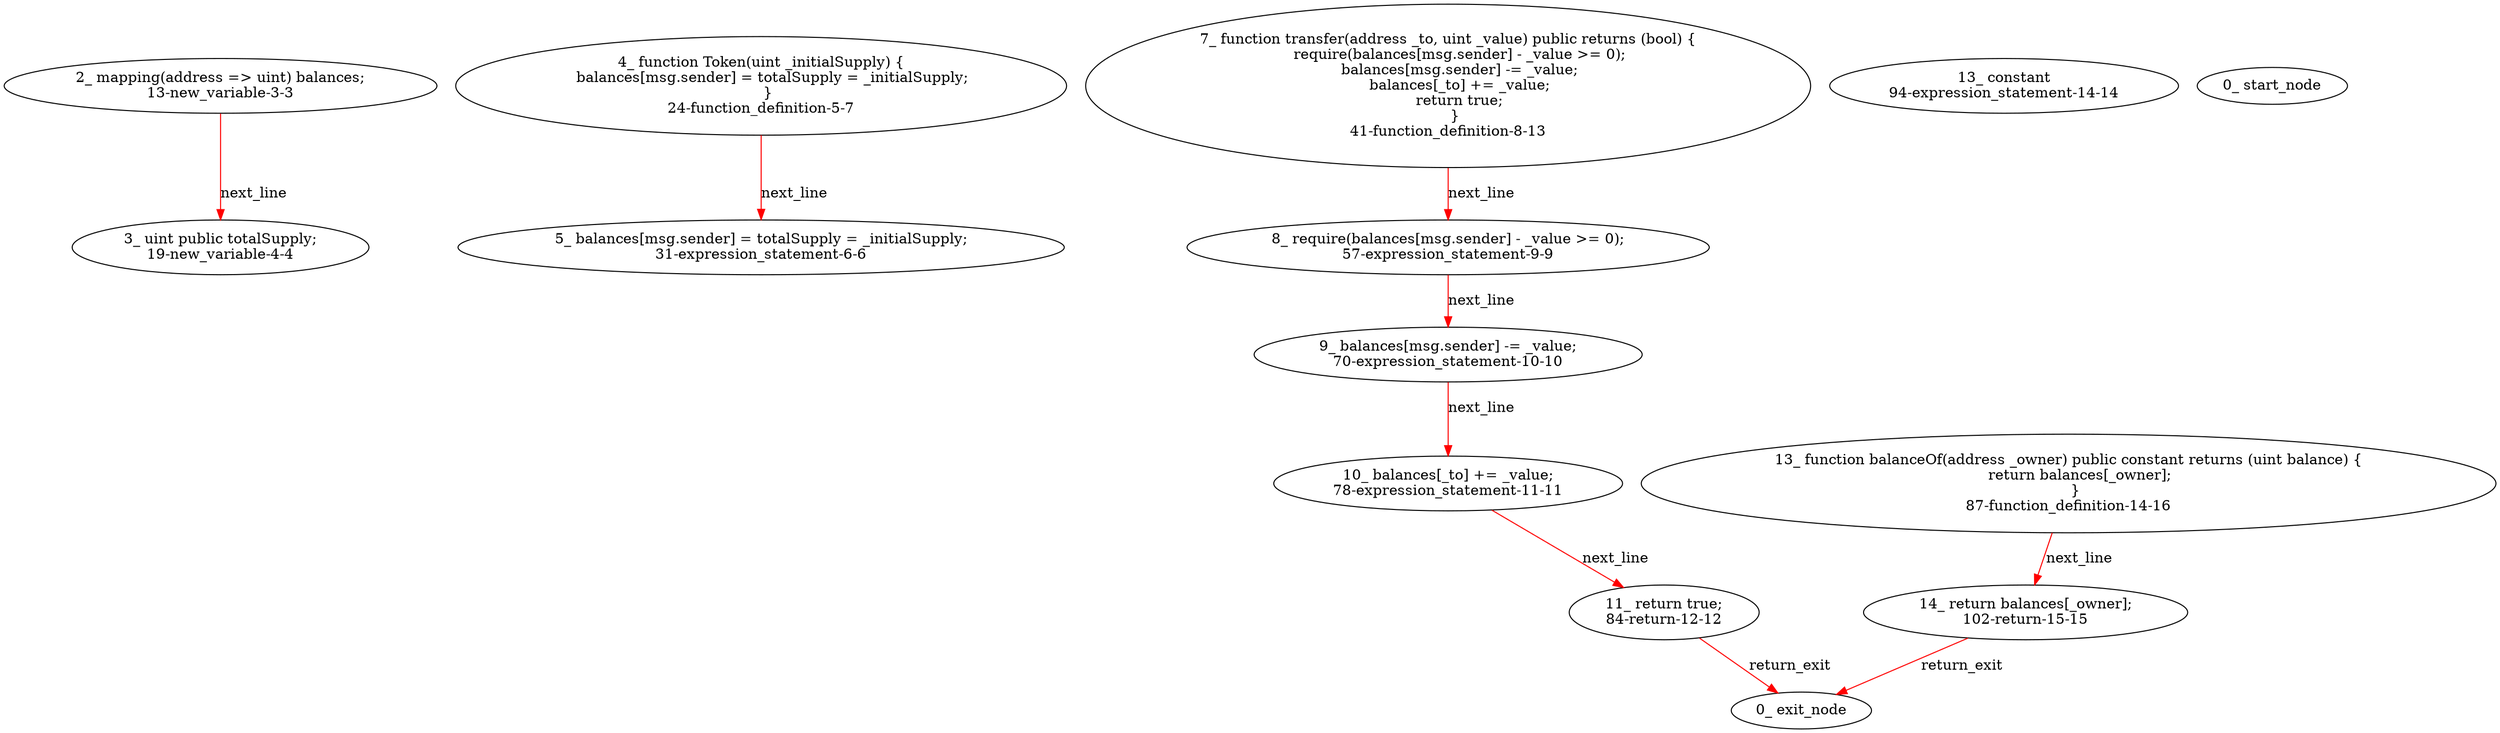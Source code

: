 digraph  {
13 [label="2_ mapping(address => uint) balances;\n13-new_variable-3-3", method="", type_label=new_variable];
19 [label="3_ uint public totalSupply;\n19-new_variable-4-4", method="", type_label=new_variable];
24 [label="4_ function Token(uint _initialSupply) {\n     balances[msg.sender] = totalSupply = _initialSupply;\n   }\n24-function_definition-5-7", method="Token(uint _initialSupply)", type_label=function_definition];
31 [label="5_ balances[msg.sender] = totalSupply = _initialSupply;\n31-expression_statement-6-6", method="Token(uint _initialSupply)", type_label=expression_statement];
41 [label="7_ function transfer(address _to, uint _value) public returns (bool) {\n     require(balances[msg.sender] - _value >= 0);\n     balances[msg.sender] -= _value;\n     balances[_to] += _value;\n     return true;\n   }\n41-function_definition-8-13", method="transfer(address _to,uint _value)", type_label=function_definition];
57 [label="8_ require(balances[msg.sender] - _value >= 0);\n57-expression_statement-9-9", method="transfer(address _to,uint _value)", type_label=expression_statement];
70 [label="9_ balances[msg.sender] -= _value;\n70-expression_statement-10-10", method="transfer(address _to,uint _value)", type_label=expression_statement];
78 [label="10_ balances[_to] += _value;\n78-expression_statement-11-11", method="transfer(address _to,uint _value)", type_label=expression_statement];
84 [label="11_ return true;\n84-return-12-12", method="transfer(address _to,uint _value)", type_label=return];
87 [label="13_ function balanceOf(address _owner) public constant returns (uint balance) {\n     return balances[_owner];\n   }\n87-function_definition-14-16", method="balanceOf(address _owner)", type_label=function_definition];
94 [label="13_ constant\n94-expression_statement-14-14", method="balanceOf(address _owner)", type_label=expression_statement];
102 [label="14_ return balances[_owner];\n102-return-15-15", method="balanceOf(address _owner)", type_label=return];
1 [label="0_ start_node", method="", type_label=start];
2 [label="0_ exit_node", method="", type_label=exit];
13 -> 19  [color=red, controlflow_type=next_line, edge_type=CFG_edge, key=0, label=next_line];
24 -> 31  [color=red, controlflow_type=next_line, edge_type=CFG_edge, key=0, label=next_line];
41 -> 57  [color=red, controlflow_type=next_line, edge_type=CFG_edge, key=0, label=next_line];
57 -> 70  [color=red, controlflow_type=next_line, edge_type=CFG_edge, key=0, label=next_line];
70 -> 78  [color=red, controlflow_type=next_line, edge_type=CFG_edge, key=0, label=next_line];
78 -> 84  [color=red, controlflow_type=next_line, edge_type=CFG_edge, key=0, label=next_line];
84 -> 2  [color=red, controlflow_type=return_exit, edge_type=CFG_edge, key=0, label=return_exit];
87 -> 102  [color=red, controlflow_type=next_line, edge_type=CFG_edge, key=0, label=next_line];
102 -> 2  [color=red, controlflow_type=return_exit, edge_type=CFG_edge, key=0, label=return_exit];
}
